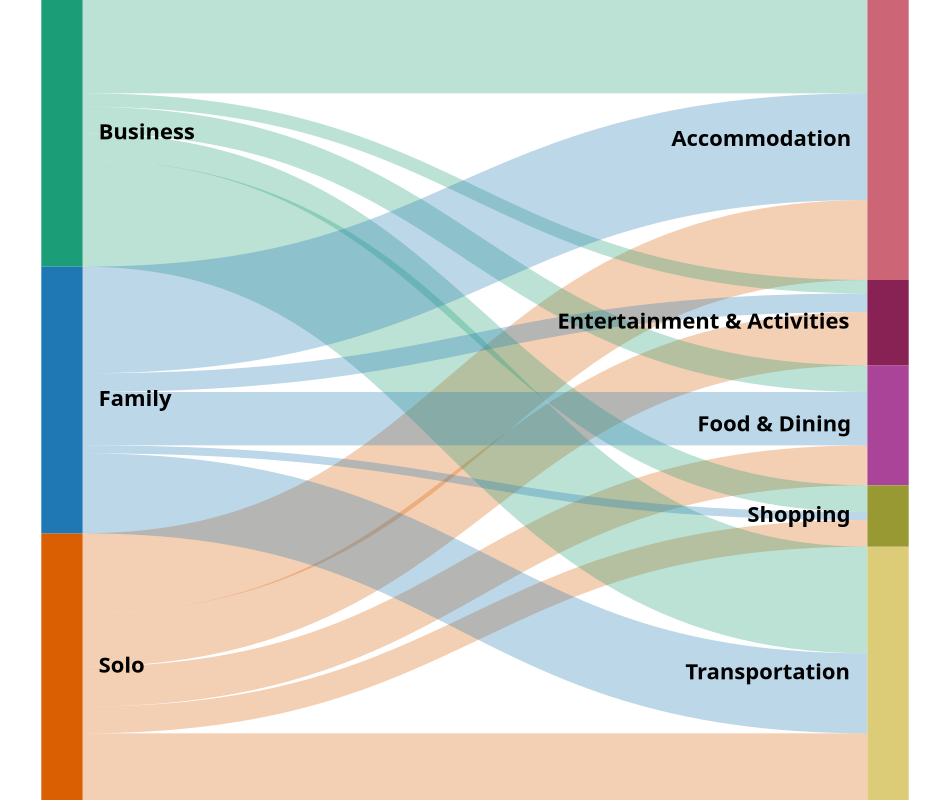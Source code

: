 {
  "$schema": "https://vega.github.io/schema/vega/v5.0.json",
  "width": 475,
  "height": 400,
  "data": [
    {
      "name": "travel_budget_plan",
      "values": {
        "aggregations": {
          "table": {
            "buckets": [
              {"key": {"stk1": "Solo", "stk2": "Accommodation"}, "doc_count": 30},
              {"key": {"stk1": "Solo", "stk2": "Transportation"}, "doc_count": 25},
              {"key": {"stk1": "Solo", "stk2": "Food & Dining"}, "doc_count": 15},
              {"key": {"stk1": "Solo", "stk2": "Entertainment & Activities"}, "doc_count": 20},
              {"key": {"stk1": "Solo", "stk2": "Shopping"}, "doc_count": 10},
        
              {"key": {"stk1": "Business", "stk2": "Accommodation"}, "doc_count": 35},
              {"key": {"stk1": "Business", "stk2": "Transportation"}, "doc_count": 40},
              {"key": {"stk1": "Business", "stk2": "Food & Dining"}, "doc_count": 10},
              {"key": {"stk1": "Business", "stk2": "Entertainment & Activities"}, "doc_count": 5},
              {"key": {"stk1": "Business", "stk2": "Shopping"}, "doc_count": 10},
        
              {"key": {"stk1": "Family", "stk2": "Accommodation"}, "doc_count": 40},
              {"key": {"stk1": "Family", "stk2": "Transportation"}, "doc_count": 30},
              {"key": {"stk1": "Family", "stk2": "Food & Dining"}, "doc_count": 20},
              {"key": {"stk1": "Family", "stk2": "Entertainment & Activities"}, "doc_count": 7},
              {"key": {"stk1": "Family", "stk2": "Shopping"}, "doc_count": 3}
            ]
          }
        }
      },
      "format": { "property": "aggregations.table.buckets" },
      "transform": [
        { "type": "formula", "expr": "datum.key.stk1", "as": "stk1" },
        { "type": "formula", "expr": "datum.key.stk2", "as": "stk2" },
        { "type": "formula", "expr": "datum.doc_count", "as": "size" }
      ]
    },
    {
      "name": "nodes",
      "source": "travel_budget_plan",
      "transform": [
        {
          "type": "filter",
          "expr": "!groupSelector || groupSelector.stk1 == datum.stk1 || groupSelector.stk2 == datum.stk2"
        },
        { "type": "formula", "expr": "datum.stk1+datum.stk2", "as": "key" },
        {
          "type": "fold",
          "fields": ["stk1", "stk2"],
          "as": ["stack", "grpId"]
        },
        {
          "type": "formula",
          "expr": "datum.stack == 'stk1' ? datum.stk1+' '+datum.stk2 : datum.stk2+' '+datum.stk1",
          "as": "sortField"
        },
        {
          "type": "stack",
          "groupby": ["stack"],
          "sort": { "field": "sortField", "order": "descending" },
          "field": "size"
        },
        { "type": "formula", "expr": "(datum.y0+datum.y1)/2", "as": "yc" }
      ]
    },
    {
      "name": "groups",
      "source": "nodes",
      "transform": [
        {
          "type": "aggregate",
          "groupby": ["stack", "grpId"],
          "fields": ["size"],
          "ops": ["sum"],
          "as": ["total"]
        },
        {
          "type": "stack",
          "groupby": ["stack"],
          "sort": { "field": "grpId", "order": "descending" },
          "field": "total"
        },
        { "type": "formula", "expr": "scale('y', datum.y0)", "as": "scaledY0" },
        { "type": "formula", "expr": "scale('y', datum.y1)", "as": "scaledY1" },
        {
          "type": "formula",
          "expr": "datum.stack == 'stk1'",
          "as": "rightLabel"
        },
        {
          "type": "formula",
          "expr": "datum.total/domain('y')[1]",
          "as": "percentage"
        }
      ]
    },
    {
      "name": "destinationNodes",
      "source": "nodes",
      "transform": [{ "type": "filter", "expr": "datum.stack == 'stk2'" }]
    },
    {
      "name": "edges",
      "source": "nodes",
      "transform": [
        { "type": "filter", "expr": "datum.stack == 'stk1'" },
        {
          "type": "lookup",
          "from": "destinationNodes",
          "key": "key",
          "fields": ["key"],
          "as": ["target"]
        },
        {
          "type": "linkpath",
          "orient": "horizontal",
          "shape": "diagonal",
          "sourceY": { "expr": "scale('y', datum.yc)" },
          "sourceX": { "expr": "scale('x', 'stk1') + bandwidth('x')" },
          "targetY": { "expr": "scale('y', datum.target.yc)" },
          "targetX": { "expr": "scale('x', 'stk2')" }
        },
        {
          "type": "formula",
          "expr": "range('y')[0]-scale('y', datum.size)",
          "as": "strokeWidth"
        },
        {
          "type": "formula",
          "expr": "datum.size/domain('y')[1]",
          "as": "percentage"
        }
      ]
    }
  ],
  "scales": [
    {
      "name": "x",
      "type": "band",
      "range": "width",
      "domain": ["stk1", "stk2"],
      "paddingOuter": 0.05,
      "paddingInner": 0.95
    },
    {
      "name": "y",
      "type": "linear",
      "range": "height",
      "domain": { "data": "nodes", "field": "y1" }
    },
    {
      "name": "color",
      "type": "ordinal",
      "domain": [
        "Business", "Family", "Solo", 
        "Accommodation", "Entertainment & Activities", "Food & Dining", 
        "Transportation", "Shopping"
      ],
      "range": [
        "#1b9e77", "#1f78b4", "#d95f02", 
        "#CC6677", "#882255", "#AA4499", 
        "#DDCC77", "#999933"
      ]
    }
  ],
  "marks": [
    {
      "type": "path",
      "name": "edgeMark",
      "from": { "data": "edges" },
      "clip": true,
      "encode": {
        "update": {
          "stroke": [
            {
              "test": "groupSelector && groupSelector.stack=='stk1'",
              "scale": "color",
              "field": "stk2"
            },
            { "scale": "color", "field": "stk1" }
          ],
          "strokeWidth": { "field": "strokeWidth" },
          "path": { "field": "path" },
          "strokeOpacity": {
            "signal": "!groupSelector && (groupHover.stk1 == datum.stk1 || groupHover.stk2 == datum.stk2) ? 0.9 : 0.3"
          },
          "zindex": {
            "signal": "!groupSelector && (groupHover.stk1 == datum.stk1 || groupHover.stk2 == datum.stk2) ? 1 : 0"
          },
          "tooltip": {
            "signal": "'Type Of Trip: ' + datum.stk1 + ' | Budget Category: ' + datum.stk2 + ' | Percentage of Budget: ' + format(datum.size, ',.0f') + '%'"
          }
        },
        "hover": {
          "strokeOpacity": { "value": 1 }
        }
      }
    },
    {
      "type": "rect",
      "name": "groupMark",
      "from": { "data": "groups" },
      "encode": {
        "enter": {
          "fill": { "scale": "color", "field": "grpId" },
          "width": { "scale": "x", "band": 1 }
        },
        "update": {
          "x": { "scale": "x", "field": "stack" },
          "y": { "field": "scaledY0" },
          "y2": { "field": "scaledY1" },
          "fillOpacity": { "value": 1 },
          "tooltip": {
            "signal": "datum.grpId + '   ' + format(datum.total, ',.0f') + '   (' + format(datum.percentage, '.1%') + ')'"
          }
        },
        "hover": {
          "fillOpacity": { "value": 1 }
        }
      }
    },
    {
      "type": "text",
      "from": { "data": "groups" },
      "interactive": false,
      "encode": {
        "update": {
          "x": {
            "signal": "scale('x', datum.stack) + (datum.rightLabel ? bandwidth('x') + 8 : -8)"
          },
          "yc": { "signal": "(datum.scaledY0 + datum.scaledY1)/2" },
          "align": { "signal": "datum.rightLabel ? 'left' : 'right'" },
          "baseline": { "value": "middle" },
          "fontWeight": { "value": "bold" },
          "text": {
            "signal": "abs(datum.scaledY0-datum.scaledY1) > 13 ? datum.grpId : ''"
          }
        }
      }
    },
    {
      "type": "group",
      "data": [
        {
          "name": "dataForShowAll",
          "values": [{}],
          "transform": [{ "type": "filter", "expr": "groupSelector" }]
        }
      ],
      "encode": {
        "enter": {
          "xc": { "signal": "width/2" },
          "y": { "value": 30 },
          "width": { "value": 80 },
          "height": { "value": 30 }
        }
      },
      "marks": [
        {
          "type": "group",
          "name": "groupReset",
          "from": { "data": "dataForShowAll" },
          "encode": {
            "enter": {
              "cornerRadius": { "value": 6 },
              "fill": { "value": "#f5f5f5" },
              "stroke": { "value": "#c1c1c1" },
              "strokeWidth": { "value": 2 },
              "height": {
                "field": { "group": "height" }
              },
              "width": {
                "field": { "group": "width" }
              }
            },
            "update": {
              "opacity": { "value": 1 }
            },
            "hover": {
              "opacity": { "value": 1 }
            }
          },
          "marks": [
            {
              "type": "text",
              "interactive": false,
              "encode": {
                "enter": {
                  "xc": {
                    "field": { "group": "width" },
                    "mult": 0.5
                  },
                  "yc": {
                    "field": { "group": "height" },
                    "mult": 0.5,
                    "offset": -2
                  },
                  "align": { "value": "center" },
                  "baseline": { "value": "middle" },
                  "fontWeight": { "value": "bold" },
                  "text": { "value": "Show All" }
                }
              }
            }
          ]
        }
      ]
    }
  ],
  "signals": [
    {
      "name": "groupHover",
      "value": {},
      "on": [
        {
          "events": "@groupMark:mouseover",
          "update": "{stk1:datum.stack=='stk1' && datum.grpId, stk2:datum.stack=='stk2' && datum.grpId}"
        },
        { "events": "mouseout", "update": "{}" }
      ]
    },
    {
      "name": "groupSelector",
      "value": false,
      "on": [
        {
          "events": "@groupMark:click!",
          "update": "{stack:datum.stack, stk1:datum.stack=='stk1' && datum.grpId, stk2:datum.stack=='stk2' && datum.grpId}"
        },
        {
          "events": [
            { "type": "click", "markname": "groupReset" },
            { "type": "dblclick" }
          ],
          "update": "false"
        }
      ]
    }
  ]
}
